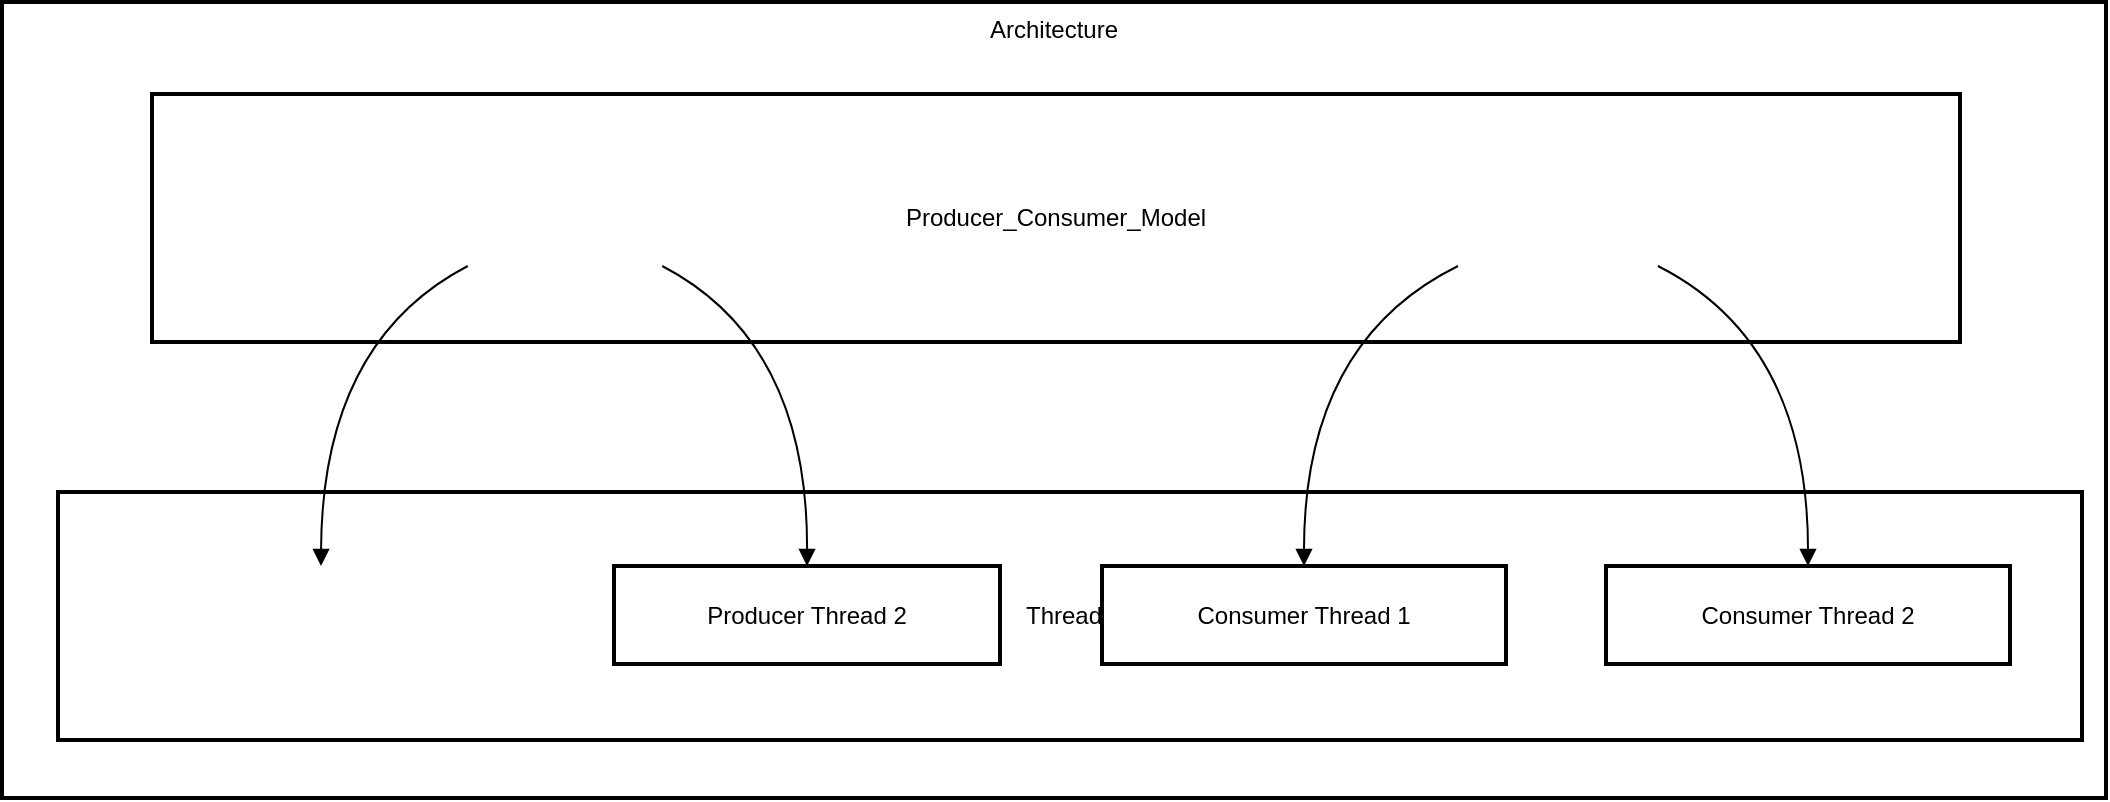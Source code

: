 <mxfile version="24.7.17">
  <diagram name="Page-1" id="pCuE07Tvt33tu6db_Riq">
    <mxGraphModel>
      <root>
        <mxCell id="0" />
        <mxCell id="1" parent="0" />
        <mxCell id="2" value="Architecture" style="whiteSpace=wrap;strokeWidth=2;verticalAlign=top;" vertex="1" parent="1">
          <mxGeometry x="8" y="8" width="1052" height="398" as="geometry" />
        </mxCell>
        <mxCell id="3" value="Producer Thread 1" style="whiteSpace=wrap;strokeWidth=2;" vertex="1" parent="2">
          <mxGeometry x="63" y="282" width="193" height="49" as="geometry" />
        </mxCell>
        <mxCell id="4" value="Threads" style="whiteSpace=wrap;strokeWidth=2;" vertex="1" parent="2">
          <mxGeometry x="28" y="245" width="1012" height="124" as="geometry" />
        </mxCell>
        <mxCell id="5" value="Producer Process" style="whiteSpace=wrap;strokeWidth=2;" vertex="1" parent="2">
          <mxGeometry x="188" y="83" width="187" height="49" as="geometry" />
        </mxCell>
        <mxCell id="6" value="Producer Thread 2" style="whiteSpace=wrap;strokeWidth=2;" vertex="1" parent="2">
          <mxGeometry x="306" y="282" width="193" height="49" as="geometry" />
        </mxCell>
        <mxCell id="7" value="Consumer Process" style="whiteSpace=wrap;strokeWidth=2;" vertex="1" parent="2">
          <mxGeometry x="679" y="83" width="196" height="49" as="geometry" />
        </mxCell>
        <mxCell id="8" value="Consumer Thread 1" style="whiteSpace=wrap;strokeWidth=2;" vertex="1" parent="2">
          <mxGeometry x="550" y="282" width="202" height="49" as="geometry" />
        </mxCell>
        <mxCell id="9" value="Consumer Thread 2" style="whiteSpace=wrap;strokeWidth=2;" vertex="1" parent="2">
          <mxGeometry x="802" y="282" width="202" height="49" as="geometry" />
        </mxCell>
        <mxCell id="10" value="Producer_Consumer_Model" style="whiteSpace=wrap;strokeWidth=2;" vertex="1" parent="2">
          <mxGeometry x="75" y="46" width="904" height="124" as="geometry" />
        </mxCell>
        <mxCell id="11" value="" style="curved=1;startArrow=none;endArrow=block;exitX=0.24;exitY=1;entryX=0.5;entryY=0;" edge="1" parent="2" source="5" target="3">
          <mxGeometry relative="1" as="geometry">
            <Array as="points">
              <mxPoint x="160" y="170" />
            </Array>
          </mxGeometry>
        </mxCell>
        <mxCell id="12" value="" style="curved=1;startArrow=none;endArrow=block;exitX=0.76;exitY=1;entryX=0.5;entryY=0;" edge="1" parent="2" source="5" target="6">
          <mxGeometry relative="1" as="geometry">
            <Array as="points">
              <mxPoint x="403" y="170" />
            </Array>
          </mxGeometry>
        </mxCell>
        <mxCell id="13" value="" style="curved=1;startArrow=none;endArrow=block;exitX=0.25;exitY=1;entryX=0.5;entryY=0;" edge="1" parent="2" source="7" target="8">
          <mxGeometry relative="1" as="geometry">
            <Array as="points">
              <mxPoint x="651" y="170" />
            </Array>
          </mxGeometry>
        </mxCell>
        <mxCell id="14" value="" style="curved=1;startArrow=none;endArrow=block;exitX=0.76;exitY=1;entryX=0.5;entryY=0;" edge="1" parent="2" source="7" target="9">
          <mxGeometry relative="1" as="geometry">
            <Array as="points">
              <mxPoint x="903" y="170" />
            </Array>
          </mxGeometry>
        </mxCell>
      </root>
    </mxGraphModel>
  </diagram>
</mxfile>
